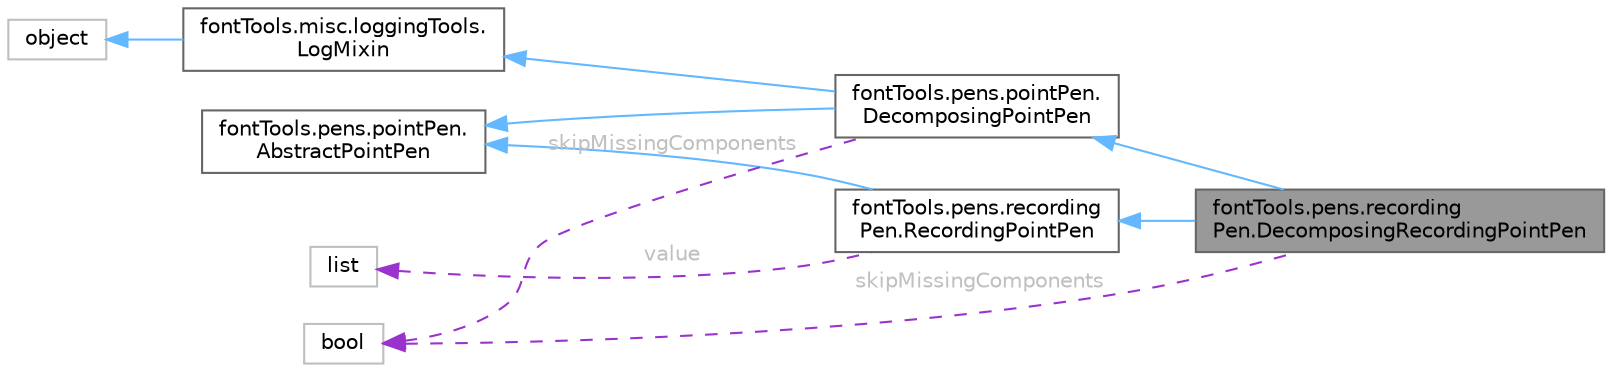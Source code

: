 digraph "fontTools.pens.recordingPen.DecomposingRecordingPointPen"
{
 // LATEX_PDF_SIZE
  bgcolor="transparent";
  edge [fontname=Helvetica,fontsize=10,labelfontname=Helvetica,labelfontsize=10];
  node [fontname=Helvetica,fontsize=10,shape=box,height=0.2,width=0.4];
  rankdir="LR";
  Node1 [id="Node000001",label="fontTools.pens.recording\lPen.DecomposingRecordingPointPen",height=0.2,width=0.4,color="gray40", fillcolor="grey60", style="filled", fontcolor="black",tooltip=" "];
  Node2 -> Node1 [id="edge1_Node000001_Node000002",dir="back",color="steelblue1",style="solid",tooltip=" "];
  Node2 [id="Node000002",label="fontTools.pens.pointPen.\lDecomposingPointPen",height=0.2,width=0.4,color="gray40", fillcolor="white", style="filled",URL="$d4/da6/classfontTools_1_1pens_1_1pointPen_1_1DecomposingPointPen.html",tooltip=" "];
  Node3 -> Node2 [id="edge2_Node000002_Node000003",dir="back",color="steelblue1",style="solid",tooltip=" "];
  Node3 [id="Node000003",label="fontTools.misc.loggingTools.\lLogMixin",height=0.2,width=0.4,color="gray40", fillcolor="white", style="filled",URL="$da/d4b/classfontTools_1_1misc_1_1loggingTools_1_1LogMixin.html",tooltip=" "];
  Node4 -> Node3 [id="edge3_Node000003_Node000004",dir="back",color="steelblue1",style="solid",tooltip=" "];
  Node4 [id="Node000004",label="object",height=0.2,width=0.4,color="grey75", fillcolor="white", style="filled",tooltip=" "];
  Node5 -> Node2 [id="edge4_Node000002_Node000005",dir="back",color="steelblue1",style="solid",tooltip=" "];
  Node5 [id="Node000005",label="fontTools.pens.pointPen.\lAbstractPointPen",height=0.2,width=0.4,color="gray40", fillcolor="white", style="filled",URL="$d1/d8f/classfontTools_1_1pens_1_1pointPen_1_1AbstractPointPen.html",tooltip=" "];
  Node6 -> Node2 [id="edge5_Node000002_Node000006",dir="back",color="darkorchid3",style="dashed",tooltip=" ",label=" skipMissingComponents",fontcolor="grey" ];
  Node6 [id="Node000006",label="bool",height=0.2,width=0.4,color="grey75", fillcolor="white", style="filled",tooltip=" "];
  Node7 -> Node1 [id="edge6_Node000001_Node000007",dir="back",color="steelblue1",style="solid",tooltip=" "];
  Node7 [id="Node000007",label="fontTools.pens.recording\lPen.RecordingPointPen",height=0.2,width=0.4,color="gray40", fillcolor="white", style="filled",URL="$dc/d6e/classfontTools_1_1pens_1_1recordingPen_1_1RecordingPointPen.html",tooltip=" "];
  Node5 -> Node7 [id="edge7_Node000007_Node000005",dir="back",color="steelblue1",style="solid",tooltip=" "];
  Node8 -> Node7 [id="edge8_Node000007_Node000008",dir="back",color="darkorchid3",style="dashed",tooltip=" ",label=" value",fontcolor="grey" ];
  Node8 [id="Node000008",label="list",height=0.2,width=0.4,color="grey75", fillcolor="white", style="filled",tooltip=" "];
  Node6 -> Node1 [id="edge9_Node000001_Node000006",dir="back",color="darkorchid3",style="dashed",tooltip=" ",label=" skipMissingComponents",fontcolor="grey" ];
}

